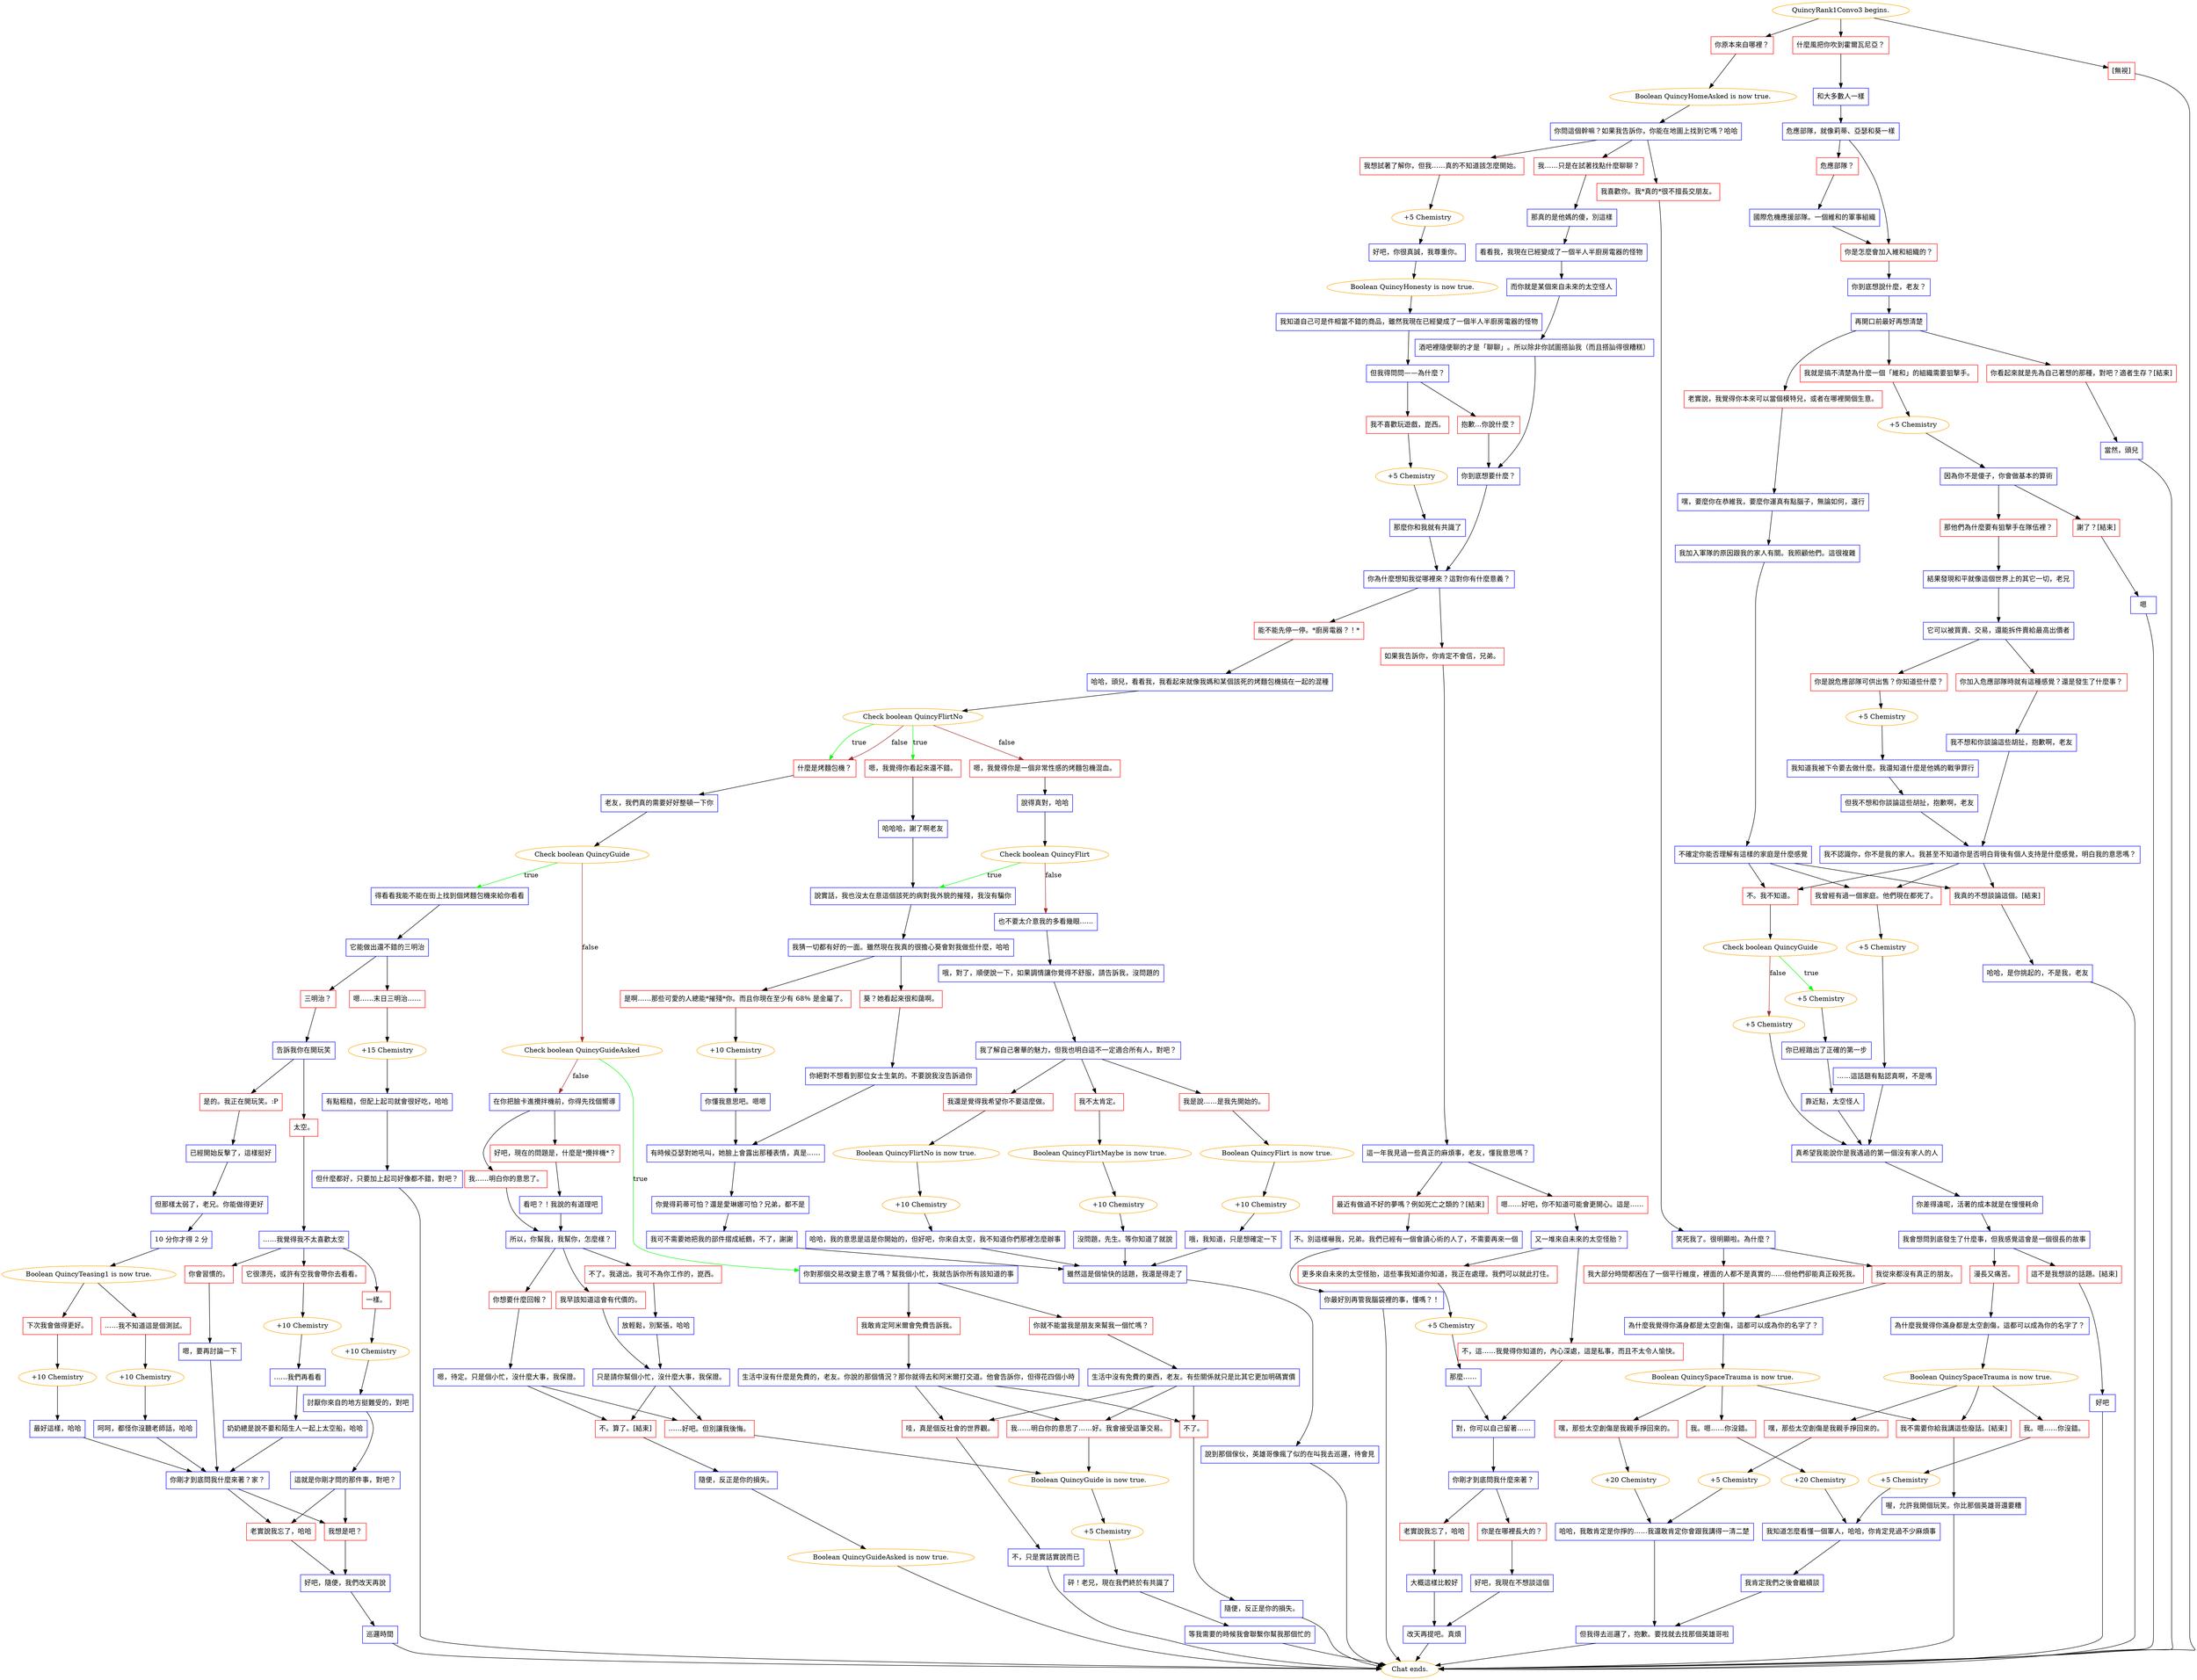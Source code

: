 digraph {
	"QuincyRank1Convo3 begins." [color=orange];
		"QuincyRank1Convo3 begins." -> j2922841397;
		"QuincyRank1Convo3 begins." -> j2516027554;
		"QuincyRank1Convo3 begins." -> j3102889003;
	j2922841397 [label="你原本來自哪裡？",shape=box,color=red];
		j2922841397 -> j525337028;
	j2516027554 [label="什麼風把你吹到霍爾瓦尼亞？",shape=box,color=red];
		j2516027554 -> j4237486484;
	j3102889003 [label="[無視]",shape=box,color=red];
		j3102889003 -> "Chat ends.";
	j525337028 [label="Boolean QuincyHomeAsked is now true.",color=orange];
		j525337028 -> j1847689228;
	j4237486484 [label="和大多數人一樣",shape=box,color=blue];
		j4237486484 -> j464769804;
	"Chat ends." [color=orange];
	j1847689228 [label="你問這個幹嘛？如果我告訴你，你能在地圖上找到它嗎？哈哈",shape=box,color=blue];
		j1847689228 -> j462089749;
		j1847689228 -> j3942192212;
		j1847689228 -> j1461619482;
	j464769804 [label="危應部隊，就像莉蒂、亞瑟和葵一樣",shape=box,color=blue];
		j464769804 -> j3359309441;
		j464769804 -> j4245533681;
	j462089749 [label="我……只是在試著找點什麼聊聊？",shape=box,color=red];
		j462089749 -> j3358804643;
	j3942192212 [label="我想試著了解你，但我……真的不知道該怎麼開始。",shape=box,color=red];
		j3942192212 -> j2330799129;
	j1461619482 [label="我喜歡你。我*真的*很不擅長交朋友。",shape=box,color=red];
		j1461619482 -> j3082712790;
	j3359309441 [label="你是怎麼會加入維和組織的？",shape=box,color=red];
		j3359309441 -> j4196035899;
	j4245533681 [label="危應部隊？",shape=box,color=red];
		j4245533681 -> j539057483;
	j3358804643 [label="那真的是他媽的傻，別這樣",shape=box,color=blue];
		j3358804643 -> j773746532;
	j2330799129 [label="+5 Chemistry",color=orange];
		j2330799129 -> j192297201;
	j3082712790 [label="笑死我了。很明顯啦。為什麼？",shape=box,color=blue];
		j3082712790 -> j144979332;
		j3082712790 -> j1658781554;
	j4196035899 [label="你到底想說什麼，老友？",shape=box,color=blue];
		j4196035899 -> j1477208018;
	j539057483 [label="國際危機應援部隊。一個維和的軍事組織",shape=box,color=blue];
		j539057483 -> j3359309441;
	j773746532 [label="看看我，我現在已經變成了一個半人半廚房電器的怪物",shape=box,color=blue];
		j773746532 -> j112205416;
	j192297201 [label="好吧，你很真誠，我尊重你。",shape=box,color=blue];
		j192297201 -> j308601409;
	j144979332 [label="我從來都沒有真正的朋友。",shape=box,color=red];
		j144979332 -> j3492096945;
	j1658781554 [label="我大部分時間都困在了一個平行維度，裡面的人都不是真實的……但他們卻能真正殺死我。",shape=box,color=red];
		j1658781554 -> j3492096945;
	j1477208018 [label="再開口前最好再想清楚",shape=box,color=blue];
		j1477208018 -> j3510595956;
		j1477208018 -> j2104141455;
		j1477208018 -> j2783374545;
	j112205416 [label="而你就是某個來自未來的太空怪人",shape=box,color=blue];
		j112205416 -> j23618822;
	j308601409 [label="Boolean QuincyHonesty is now true.",color=orange];
		j308601409 -> j714354050;
	j3492096945 [label="為什麼我覺得你滿身都是太空創傷，這都可以成為你的名字了？",shape=box,color=blue];
		j3492096945 -> j3679896852;
	j3510595956 [label="老實說，我覺得你本來可以當個模特兒，或者在哪裡開個生意。",shape=box,color=red];
		j3510595956 -> j1527275263;
	j2104141455 [label="我就是搞不清楚為什麼一個「維和」的組織需要狙擊手。",shape=box,color=red];
		j2104141455 -> j3125884623;
	j2783374545 [label="你看起來就是先為自己著想的那種，對吧？適者生存？[結束]",shape=box,color=red];
		j2783374545 -> j3047296283;
	j23618822 [label="酒吧裡隨便聊的才是「聊聊」。所以除非你試圖搭訕我（而且搭訕得很糟糕）",shape=box,color=blue];
		j23618822 -> j4245498056;
	j714354050 [label="我知道自己可是件相當不錯的商品，雖然我現在已經變成了一個半人半廚房電器的怪物",shape=box,color=blue];
		j714354050 -> j899255891;
	j3679896852 [label="Boolean QuincySpaceTrauma is now true.",color=orange];
		j3679896852 -> j4273995786;
		j3679896852 -> j3285749117;
		j3679896852 -> j3865392203;
	j1527275263 [label="嘿，要麼你在恭維我，要麼你運真有點腦子，無論如何，還行",shape=box,color=blue];
		j1527275263 -> j2052498173;
	j3125884623 [label="+5 Chemistry",color=orange];
		j3125884623 -> j93145702;
	j3047296283 [label="當然，頭兒",shape=box,color=blue];
		j3047296283 -> "Chat ends.";
	j4245498056 [label="你到底想要什麼？",shape=box,color=blue];
		j4245498056 -> j1053025564;
	j899255891 [label="但我得問問——為什麼？",shape=box,color=blue];
		j899255891 -> j37564820;
		j899255891 -> j3997108586;
	j4273995786 [label="我。嗯……你沒錯。",shape=box,color=red];
		j4273995786 -> j4194908379;
	j3285749117 [label="嘿，那些太空創傷是我親手掙回來的。",shape=box,color=red];
		j3285749117 -> j3453710868;
	j3865392203 [label="我不需要你給我講這些廢話。[結束]",shape=box,color=red];
		j3865392203 -> j3714949972;
	j2052498173 [label="我加入軍隊的原因跟我的家人有關。我照顧他們。這很複雜",shape=box,color=blue];
		j2052498173 -> j2046164890;
	j93145702 [label="因為你不是傻子，你會做基本的算術",shape=box,color=blue];
		j93145702 -> j3803123589;
		j93145702 -> j618516568;
	j1053025564 [label="你為什麼想知我從哪裡來？這對你有什麼意義？",shape=box,color=blue];
		j1053025564 -> j3926072728;
		j1053025564 -> j1894475023;
	j37564820 [label="我不喜歡玩遊戲，崑西。",shape=box,color=red];
		j37564820 -> j1468534725;
	j3997108586 [label="抱歉…你說什麼？",shape=box,color=red];
		j3997108586 -> j4245498056;
	j4194908379 [label="+20 Chemistry",color=orange];
		j4194908379 -> j2945698088;
	j3453710868 [label="+20 Chemistry",color=orange];
		j3453710868 -> j3248256685;
	j3714949972 [label="喔，允許我開個玩笑。你比那個英雄哥還要糟",shape=box,color=blue];
		j3714949972 -> "Chat ends.";
	j2046164890 [label="不確定你能否理解有這樣的家庭是什麼感覺",shape=box,color=blue];
		j2046164890 -> j4061402372;
		j2046164890 -> j1344904899;
		j2046164890 -> j1954213810;
	j3803123589 [label="那他們為什麼要有狙擊手在隊伍裡？",shape=box,color=red];
		j3803123589 -> j2297551304;
	j618516568 [label="謝了？[結束]",shape=box,color=red];
		j618516568 -> j1901199997;
	j3926072728 [label="能不能先停一停。*廚房電器？！*",shape=box,color=red];
		j3926072728 -> j352263390;
	j1894475023 [label="如果我告訴你，你肯定不會信，兄弟。",shape=box,color=red];
		j1894475023 -> j3958574037;
	j1468534725 [label="+5 Chemistry",color=orange];
		j1468534725 -> j785488389;
	j2945698088 [label="我知道怎麼看懂一個軍人，哈哈，你肯定見過不少麻煩事",shape=box,color=blue];
		j2945698088 -> j2352276039;
	j3248256685 [label="哈哈，我敢肯定是你掙的……我還敢肯定你會跟我講得一清二楚",shape=box,color=blue];
		j3248256685 -> j279879052;
	j4061402372 [label="我真的不想談論這個。[結束]",shape=box,color=red];
		j4061402372 -> j2011370733;
	j1344904899 [label="不。我不知道。",shape=box,color=red];
		j1344904899 -> j3586363487;
	j1954213810 [label="我曾經有過一個家庭。他們現在都死了。",shape=box,color=red];
		j1954213810 -> j2661387897;
	j2297551304 [label="結果發現和平就像這個世界上的其它一切，老兄",shape=box,color=blue];
		j2297551304 -> j3892428199;
	j1901199997 [label="嗯",shape=box,color=blue];
		j1901199997 -> "Chat ends.";
	j352263390 [label="哈哈，頭兒，看看我，我看起來就像我媽和某個該死的烤麵包機搞在一起的混種",shape=box,color=blue];
		j352263390 -> j3131963049;
	j3958574037 [label="這一年我見過一些真正的麻煩事，老友，懂我意思嗎？",shape=box,color=blue];
		j3958574037 -> j1149989798;
		j3958574037 -> j2243839567;
	j785488389 [label="那麼你和我就有共識了",shape=box,color=blue];
		j785488389 -> j1053025564;
	j2352276039 [label="我肯定我們之後會繼續談",shape=box,color=blue];
		j2352276039 -> j279879052;
	j279879052 [label="但我得去巡邏了，抱歉。要找就去找那個英雄哥啦",shape=box,color=blue];
		j279879052 -> "Chat ends.";
	j2011370733 [label="哈哈，是你挑起的，不是我，老友",shape=box,color=blue];
		j2011370733 -> "Chat ends.";
	j3586363487 [label="Check boolean QuincyGuide",color=orange];
		j3586363487 -> j1349883896 [label=true,color=green];
		j3586363487 -> j1769179977 [label=false,color=brown];
	j2661387897 [label="+5 Chemistry",color=orange];
		j2661387897 -> j2521164742;
	j3892428199 [label="它可以被買賣、交易，還能拆件賣給最高出價者",shape=box,color=blue];
		j3892428199 -> j3767361182;
		j3892428199 -> j379673435;
	j3131963049 [label="Check boolean QuincyFlirtNo",color=orange];
		j3131963049 -> j3414131450 [label=true,color=green];
		j3131963049 -> j3476588521 [label=true,color=green];
		j3131963049 -> j1917577214 [label=false,color=brown];
		j3131963049 -> j3414131450 [label=false,color=brown];
	j1149989798 [label="最近有做過不好的夢嗎？例如死亡之類的？[結束]",shape=box,color=red];
		j1149989798 -> j3766720836;
	j2243839567 [label="嗯……好吧，你不知道可能會更開心。這是……",shape=box,color=red];
		j2243839567 -> j1617632463;
	j1349883896 [label="+5 Chemistry",color=orange];
		j1349883896 -> j1070855568;
	j1769179977 [label="+5 Chemistry",color=orange];
		j1769179977 -> j1358597459;
	j2521164742 [label="……這話題有點認真啊，不是嗎",shape=box,color=blue];
		j2521164742 -> j1358597459;
	j3767361182 [label="你是說危應部隊可供出售？你知道些什麼？",shape=box,color=red];
		j3767361182 -> j3927718946;
	j379673435 [label="你加入危應部隊時就有這種感覺？還是發生了什麼事？",shape=box,color=red];
		j379673435 -> j3733529038;
	j3414131450 [label="什麼是烤麵包機？",shape=box,color=red];
		j3414131450 -> j4016615253;
	j3476588521 [label="嗯，我覺得你看起來還不錯。",shape=box,color=red];
		j3476588521 -> j511093988;
	j1917577214 [label="嗯，我覺得你是一個非常性感的烤麵包機混血。",shape=box,color=red];
		j1917577214 -> j2954371540;
	j3766720836 [label="不。別這樣嚇我，兄弟。我們已經有一個會讀心術的人了，不需要再來一個",shape=box,color=blue];
		j3766720836 -> j2123266223;
	j1617632463 [label="又一堆來自未來的太空怪胎？",shape=box,color=blue];
		j1617632463 -> j1581805661;
		j1617632463 -> j3543198943;
	j1070855568 [label="你已經踏出了正確的第一步",shape=box,color=blue];
		j1070855568 -> j3946723568;
	j1358597459 [label="真希望我能說你是我遇過的第一個沒有家人的人",shape=box,color=blue];
		j1358597459 -> j2015203780;
	j3927718946 [label="+5 Chemistry",color=orange];
		j3927718946 -> j4054397012;
	j3733529038 [label="我不想和你談論這些胡扯，抱歉啊，老友",shape=box,color=blue];
		j3733529038 -> j3080486634;
	j4016615253 [label="老友，我們真的需要好好整頓一下你",shape=box,color=blue];
		j4016615253 -> j4014483949;
	j511093988 [label="哈哈哈，謝了啊老友",shape=box,color=blue];
		j511093988 -> j544541826;
	j2954371540 [label="說得真對，哈哈",shape=box,color=blue];
		j2954371540 -> j1762568003;
	j2123266223 [label="你最好別再管我腦袋裡的事，懂嗎？！",shape=box,color=blue];
		j2123266223 -> "Chat ends.";
	j1581805661 [label="不，這……我覺得你知道的，內心深處，這是私事，而且不太令人愉快。",shape=box,color=red];
		j1581805661 -> j1319067592;
	j3543198943 [label="更多來自未來的太空怪胎，這些事我知道你知道，我正在處理。我們可以就此打住。",shape=box,color=red];
		j3543198943 -> j940516976;
	j3946723568 [label="靠近點，太空怪人",shape=box,color=blue];
		j3946723568 -> j1358597459;
	j2015203780 [label="你差得遠呢，活著的成本就是在慢慢耗命",shape=box,color=blue];
		j2015203780 -> j906346066;
	j4054397012 [label="我知道我被下令要去做什麼。我還知道什麼是他媽的戰爭罪行",shape=box,color=blue];
		j4054397012 -> j2211412187;
	j3080486634 [label="我不認識你，你不是我的家人。我甚至不知道你是否明白背後有個人支持是什麼感覺，明白我的意思嗎？",shape=box,color=blue];
		j3080486634 -> j4061402372;
		j3080486634 -> j1344904899;
		j3080486634 -> j1954213810;
	j4014483949 [label="Check boolean QuincyGuide",color=orange];
		j4014483949 -> j1862646467 [label=true,color=green];
		j4014483949 -> j1031253303 [label=false,color=brown];
	j544541826 [label="說實話，我也沒太在意這個該死的病對我外貌的摧殘，我沒有騙你",shape=box,color=blue];
		j544541826 -> j1838537265;
	j1762568003 [label="Check boolean QuincyFlirt",color=orange];
		j1762568003 -> j544541826 [label=true,color=green];
		j1762568003 -> j1987633031 [label=false,color=brown];
	j1319067592 [label="對，你可以自己留著……",shape=box,color=blue];
		j1319067592 -> j1880647149;
	j940516976 [label="+5 Chemistry",color=orange];
		j940516976 -> j1198285889;
	j906346066 [label="我會想問到底發生了什麼事，但我感覺這會是一個很長的故事",shape=box,color=blue];
		j906346066 -> j1495678870;
		j906346066 -> j2702947015;
	j2211412187 [label="但我不想和你談論這些胡扯，抱歉啊，老友",shape=box,color=blue];
		j2211412187 -> j3080486634;
	j1862646467 [label="得看看我能不能在街上找到個烤麵包機來給你看看",shape=box,color=blue];
		j1862646467 -> j3936630312;
	j1031253303 [label="Check boolean QuincyGuideAsked",color=orange];
		j1031253303 -> j2634432201 [label=true,color=green];
		j1031253303 -> j1807078811 [label=false,color=brown];
	j1838537265 [label="我猜一切都有好的一面。雖然現在我真的很擔心葵會對我做些什麼，哈哈",shape=box,color=blue];
		j1838537265 -> j3721400618;
		j1838537265 -> j1703401752;
	j1987633031 [label="也不要太介意我的多看幾眼……",shape=box,color=blue];
		j1987633031 -> j3880236801;
	j1880647149 [label="你剛才到底問我什麼來著？",shape=box,color=blue];
		j1880647149 -> j3763523636;
		j1880647149 -> j1264118123;
	j1198285889 [label="那麼……",shape=box,color=blue];
		j1198285889 -> j1319067592;
	j1495678870 [label="漫長又痛苦。",shape=box,color=red];
		j1495678870 -> j3473516022;
	j2702947015 [label="這不是我想談的話題。[結束]",shape=box,color=red];
		j2702947015 -> j3399391972;
	j3936630312 [label="它能做出還不錯的三明治",shape=box,color=blue];
		j3936630312 -> j53099128;
		j3936630312 -> j2861113100;
	j2634432201 [label="你對那個交易改變主意了嗎？幫我個小忙，我就告訴你所有該知道的事",shape=box,color=blue];
		j2634432201 -> j2195931892;
		j2634432201 -> j1065963831;
	j1807078811 [label="在你把臉卡進攪拌機前，你得先找個嚮導",shape=box,color=blue];
		j1807078811 -> j2207859513;
		j1807078811 -> j3214172374;
	j3721400618 [label="葵？她看起來很和藹啊。",shape=box,color=red];
		j3721400618 -> j3137586887;
	j1703401752 [label="是啊……那些可愛的人總能*摧殘*你。而且你現在至少有 68% 是金屬了。",shape=box,color=red];
		j1703401752 -> j2476169588;
	j3880236801 [label="哦，對了，順便說一下，如果調情讓你覺得不舒服，請告訴我，沒問題的",shape=box,color=blue];
		j3880236801 -> j227234209;
	j3763523636 [label="你是在哪裡長大的？",shape=box,color=red];
		j3763523636 -> j55433663;
	j1264118123 [label="老實說我忘了，哈哈",shape=box,color=red];
		j1264118123 -> j2167371271;
	j3473516022 [label="為什麼我覺得你滿身都是太空創傷，這都可以成為你的名字了？",shape=box,color=blue];
		j3473516022 -> j2966422384;
	j3399391972 [label="好吧",shape=box,color=blue];
		j3399391972 -> "Chat ends.";
	j53099128 [label="嗯……末日三明治……",shape=box,color=red];
		j53099128 -> j167378950;
	j2861113100 [label="三明治？",shape=box,color=red];
		j2861113100 -> j3515170416;
	j2195931892 [label="我敢肯定阿米爾會免費告訴我。",shape=box,color=red];
		j2195931892 -> j3831999765;
	j1065963831 [label="你就不能當我是朋友來幫我一個忙嗎？",shape=box,color=red];
		j1065963831 -> j1183336590;
	j2207859513 [label="好吧，現在的問題是，什麼是*攪拌機*？",shape=box,color=red];
		j2207859513 -> j1760977365;
	j3214172374 [label="我……明白你的意思了。",shape=box,color=red];
		j3214172374 -> j81560158;
	j3137586887 [label="你絕對不想看到那位女士生氣的。不要說我沒告訴過你",shape=box,color=blue];
		j3137586887 -> j751087926;
	j2476169588 [label="+10 Chemistry",color=orange];
		j2476169588 -> j2899516364;
	j227234209 [label="我了解自己奢華的魅力，但我也明白這不一定適合所有人，對吧？",shape=box,color=blue];
		j227234209 -> j2501918650;
		j227234209 -> j1313527425;
		j227234209 -> j499079912;
	j55433663 [label="好吧，我現在不想談這個",shape=box,color=blue];
		j55433663 -> j2281249197;
	j2167371271 [label="大概這樣比較好",shape=box,color=blue];
		j2167371271 -> j2281249197;
	j2966422384 [label="Boolean QuincySpaceTrauma is now true.",color=orange];
		j2966422384 -> j3972652868;
		j2966422384 -> j3376493608;
		j2966422384 -> j3865392203;
	j167378950 [label="+15 Chemistry",color=orange];
		j167378950 -> j534239513;
	j3515170416 [label="告訴我你在開玩笑",shape=box,color=blue];
		j3515170416 -> j201619198;
		j3515170416 -> j22966130;
	j3831999765 [label="生活中沒有什麼是免費的，老友。你說的那個情況？那你就得去和阿米爾打交道。他會告訴你，但得花四個小時",shape=box,color=blue];
		j3831999765 -> j2036602206;
		j3831999765 -> j3499665955;
		j3831999765 -> j3910929808;
	j1183336590 [label="生活中沒有免費的東西，老友。有些關係就只是比其它更加明碼實價",shape=box,color=blue];
		j1183336590 -> j2036602206;
		j1183336590 -> j3499665955;
		j1183336590 -> j3910929808;
	j1760977365 [label="看吧？！我說的有道理吧",shape=box,color=blue];
		j1760977365 -> j81560158;
	j81560158 [label="所以，你幫我，我幫你，怎麼樣？",shape=box,color=blue];
		j81560158 -> j2583287636;
		j81560158 -> j3739080305;
		j81560158 -> j1331216246;
	j751087926 [label="有時候亞瑟對她吼叫，她臉上會露出那種表情，真是……",shape=box,color=blue];
		j751087926 -> j3119911312;
	j2899516364 [label="你懂我意思吧。嗯嗯",shape=box,color=blue];
		j2899516364 -> j751087926;
	j2501918650 [label="我不太肯定。",shape=box,color=red];
		j2501918650 -> j2717220085;
	j1313527425 [label="我是說……是我先開始的。",shape=box,color=red];
		j1313527425 -> j2446979384;
	j499079912 [label="我還是覺得我希望你不要這麼做。",shape=box,color=red];
		j499079912 -> j3958721607;
	j2281249197 [label="改天再提吧。真煩",shape=box,color=blue];
		j2281249197 -> "Chat ends.";
	j3972652868 [label="我。嗯……你沒錯。",shape=box,color=red];
		j3972652868 -> j2703009674;
	j3376493608 [label="嘿，那些太空創傷是我親手掙回來的。",shape=box,color=red];
		j3376493608 -> j1443314262;
	j534239513 [label="有點粗糙，但配上起司就會很好吃，哈哈",shape=box,color=blue];
		j534239513 -> j1017467859;
	j201619198 [label="是的。我正在開玩笑。:P",shape=box,color=red];
		j201619198 -> j1035977752;
	j22966130 [label="太空。",shape=box,color=red];
		j22966130 -> j3728149345;
	j2036602206 [label="我……明白你的意思了……好。我會接受這筆交易。",shape=box,color=red];
		j2036602206 -> j271754402;
	j3499665955 [label="哇，真是個反社會的世界觀。",shape=box,color=red];
		j3499665955 -> j2432551741;
	j3910929808 [label="不了。",shape=box,color=red];
		j3910929808 -> j3183237734;
	j2583287636 [label="你想要什麼回報？",shape=box,color=red];
		j2583287636 -> j3759119556;
	j3739080305 [label="我早該知道這會有代價的。",shape=box,color=red];
		j3739080305 -> j2219379603;
	j1331216246 [label="不了。我退出。我可不為你工作的，崑西。",shape=box,color=red];
		j1331216246 -> j4142134187;
	j3119911312 [label="你覺得莉蒂可怕？還是愛琳娜可怕？兄弟，都不是",shape=box,color=blue];
		j3119911312 -> j2758053812;
	j2717220085 [label="Boolean QuincyFlirtMaybe is now true.",color=orange];
		j2717220085 -> j1217510025;
	j2446979384 [label="Boolean QuincyFlirt is now true.",color=orange];
		j2446979384 -> j1516343442;
	j3958721607 [label="Boolean QuincyFlirtNo is now true.",color=orange];
		j3958721607 -> j1836638529;
	j2703009674 [label="+5 Chemistry",color=orange];
		j2703009674 -> j2945698088;
	j1443314262 [label="+5 Chemistry",color=orange];
		j1443314262 -> j3248256685;
	j1017467859 [label="但什麼都好，只要加上起司好像都不錯，對吧？",shape=box,color=blue];
		j1017467859 -> "Chat ends.";
	j1035977752 [label="已經開始反擊了，這樣挺好",shape=box,color=blue];
		j1035977752 -> j2716751762;
	j3728149345 [label="……我覺得我不太喜歡太空",shape=box,color=blue];
		j3728149345 -> j3231182126;
		j3728149345 -> j2548704222;
		j3728149345 -> j3918098129;
	j271754402 [label="Boolean QuincyGuide is now true.",color=orange];
		j271754402 -> j2403315151;
	j2432551741 [label="不，只是實話實說而已",shape=box,color=blue];
		j2432551741 -> "Chat ends.";
	j3183237734 [label="隨便，反正是你的損失。",shape=box,color=blue];
		j3183237734 -> "Chat ends.";
	j3759119556 [label="嗯，待定。只是個小忙，沒什麼大事，我保證。",shape=box,color=blue];
		j3759119556 -> j1774436149;
		j3759119556 -> j253502465;
	j2219379603 [label="只是請你幫個小忙，沒什麼大事，我保證。",shape=box,color=blue];
		j2219379603 -> j1774436149;
		j2219379603 -> j253502465;
	j4142134187 [label="放輕鬆，別緊張，哈哈",shape=box,color=blue];
		j4142134187 -> j2219379603;
	j2758053812 [label="我可不需要她把我的部件摺成紙鶴，不了，謝謝",shape=box,color=blue];
		j2758053812 -> j3332142283;
	j1217510025 [label="+10 Chemistry",color=orange];
		j1217510025 -> j945546169;
	j1516343442 [label="+10 Chemistry",color=orange];
		j1516343442 -> j1597258210;
	j1836638529 [label="+10 Chemistry",color=orange];
		j1836638529 -> j2812855352;
	j2716751762 [label="但那樣太弱了，老兄。你能做得更好",shape=box,color=blue];
		j2716751762 -> j1428590633;
	j3231182126 [label="一樣。",shape=box,color=red];
		j3231182126 -> j2771281045;
	j2548704222 [label="你會習慣的。",shape=box,color=red];
		j2548704222 -> j908665131;
	j3918098129 [label="它很漂亮，或許有空我會帶你去看看。",shape=box,color=red];
		j3918098129 -> j2807418383;
	j2403315151 [label="+5 Chemistry",color=orange];
		j2403315151 -> j3206951774;
	j1774436149 [label="……好吧。但別讓我後悔。",shape=box,color=red];
		j1774436149 -> j271754402;
	j253502465 [label="不。算了。[結束]",shape=box,color=red];
		j253502465 -> j2239607120;
	j3332142283 [label="雖然這是個愉快的話題，我還是得走了",shape=box,color=blue];
		j3332142283 -> j1680056408;
	j945546169 [label="沒問題，先生。等你知道了就說",shape=box,color=blue];
		j945546169 -> j3332142283;
	j1597258210 [label="哦，我知道，只是想確定一下",shape=box,color=blue];
		j1597258210 -> j3332142283;
	j2812855352 [label="哈哈，我的意思是這是你開始的，但好吧，你來自太空，我不知道你們那裡怎麼辦事",shape=box,color=blue];
		j2812855352 -> j3332142283;
	j1428590633 [label="10 分你才得 2 分",shape=box,color=blue];
		j1428590633 -> j3740468514;
	j2771281045 [label="+10 Chemistry",color=orange];
		j2771281045 -> j3804262170;
	j908665131 [label="嗯，要再討論一下",shape=box,color=blue];
		j908665131 -> j203581846;
	j2807418383 [label="+10 Chemistry",color=orange];
		j2807418383 -> j2236430411;
	j3206951774 [label="砰！老兄，現在我們終於有共識了",shape=box,color=blue];
		j3206951774 -> j3715283173;
	j2239607120 [label="隨便，反正是你的損失。",shape=box,color=blue];
		j2239607120 -> j4247241603;
	j1680056408 [label="說到那個傢伙，英雄哥像瘋了似的在叫我去巡邏，待會見",shape=box,color=blue];
		j1680056408 -> "Chat ends.";
	j3740468514 [label="Boolean QuincyTeasing1 is now true.",color=orange];
		j3740468514 -> j3562138281;
		j3740468514 -> j2078634030;
	j3804262170 [label="討厭你來自的地方挺難受的，對吧",shape=box,color=blue];
		j3804262170 -> j1634519766;
	j203581846 [label="你剛才到底問我什麼來著？家？",shape=box,color=blue];
		j203581846 -> j4152513106;
		j203581846 -> j4046772383;
	j2236430411 [label="……我們再看看",shape=box,color=blue];
		j2236430411 -> j1451964357;
	j3715283173 [label="等我需要的時候我會聯繫你幫我那個忙的",shape=box,color=blue];
		j3715283173 -> "Chat ends.";
	j4247241603 [label="Boolean QuincyGuideAsked is now true.",color=orange];
		j4247241603 -> "Chat ends.";
	j3562138281 [label="下次我會做得更好。",shape=box,color=red];
		j3562138281 -> j2514391906;
	j2078634030 [label="……我不知道這是個測試。",shape=box,color=red];
		j2078634030 -> j4283043723;
	j1634519766 [label="這就是你剛才問的那件事，對吧？",shape=box,color=blue];
		j1634519766 -> j4152513106;
		j1634519766 -> j4046772383;
	j4152513106 [label="我想是吧？",shape=box,color=red];
		j4152513106 -> j638783121;
	j4046772383 [label="老實說我忘了，哈哈",shape=box,color=red];
		j4046772383 -> j638783121;
	j1451964357 [label="奶奶總是說不要和陌生人一起上太空船，哈哈",shape=box,color=blue];
		j1451964357 -> j203581846;
	j2514391906 [label="+10 Chemistry",color=orange];
		j2514391906 -> j208512752;
	j4283043723 [label="+10 Chemistry",color=orange];
		j4283043723 -> j3450607237;
	j638783121 [label="好吧，隨便，我們改天再說",shape=box,color=blue];
		j638783121 -> j1707472776;
	j208512752 [label="最好這樣，哈哈",shape=box,color=blue];
		j208512752 -> j203581846;
	j3450607237 [label="呵呵，都怪你沒聽老師話，哈哈",shape=box,color=blue];
		j3450607237 -> j203581846;
	j1707472776 [label="巡邏時間",shape=box,color=blue];
		j1707472776 -> "Chat ends.";
}